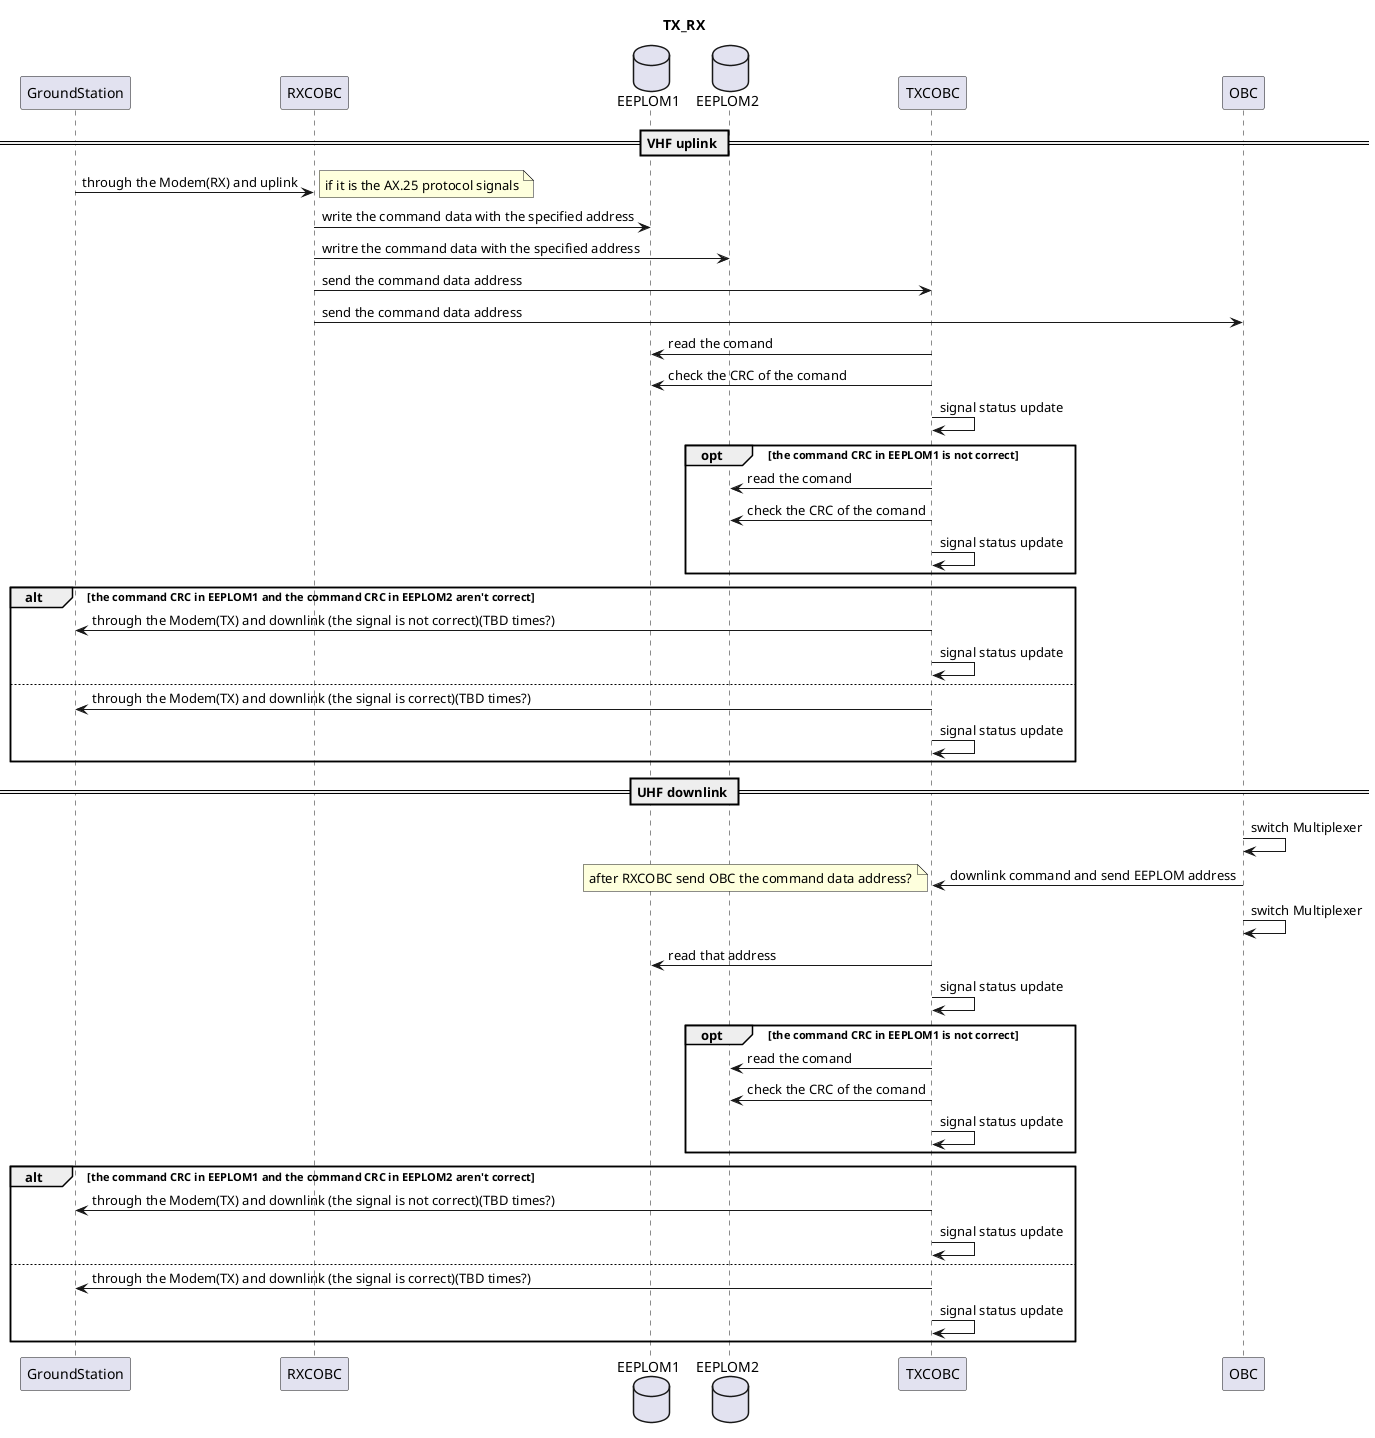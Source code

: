@startuml
title TX_RX
participant GroundStation
participant RXCOBC
database EEPLOM1
database EEPLOM2
participant TXCOBC
participant OBC

== VHF uplink ==
GroundStation -> RXCOBC: through the Modem(RX) and uplink
note right: if it is the AX.25 protocol signals
RXCOBC -> EEPLOM1: write the command data with the specified address
RXCOBC -> EEPLOM2: writre the command data with the specified address
RXCOBC -> TXCOBC: send the command data address
RXCOBC -> OBC: send the command data address
TXCOBC -> EEPLOM1: read the comand
TXCOBC -> EEPLOM1: check the CRC of the comand

TXCOBC -> TXCOBC: signal status update

 opt the command CRC in EEPLOM1 is not correct
TXCOBC -> EEPLOM2: read the comand
TXCOBC -> EEPLOM2: check the CRC of the comand
TXCOBC -> TXCOBC: signal status update
 end

alt the command CRC in EEPLOM1 and the command CRC in EEPLOM2 aren't correct
TXCOBC -> GroundStation: through the Modem(TX) and downlink (the signal is not correct)(TBD times?)
TXCOBC -> TXCOBC: signal status update
else
TXCOBC -> GroundStation: through the Modem(TX) and downlink (the signal is correct)(TBD times?)
TXCOBC -> TXCOBC: signal status update
end



== UHF downlink ==


OBC -> OBC: switch Multiplexer
OBC -> TXCOBC: downlink command and send EEPLOM address
note left: after RXCOBC send OBC the command data address?
OBC -> OBC: switch Multiplexer
TXCOBC -> EEPLOM1: read that address
TXCOBC -> TXCOBC: signal status update
opt the command CRC in EEPLOM1 is not correct
TXCOBC -> EEPLOM2: read the comand
TXCOBC -> EEPLOM2: check the CRC of the comand
TXCOBC -> TXCOBC: signal status update
 end

alt the command CRC in EEPLOM1 and the command CRC in EEPLOM2 aren't correct
TXCOBC -> GroundStation: through the Modem(TX) and downlink (the signal is not correct)(TBD times?)
TXCOBC -> TXCOBC: signal status update
else
TXCOBC -> GroundStation: through the Modem(TX) and downlink (the signal is correct)(TBD times?)
TXCOBC -> TXCOBC: signal status update
end
@enduml